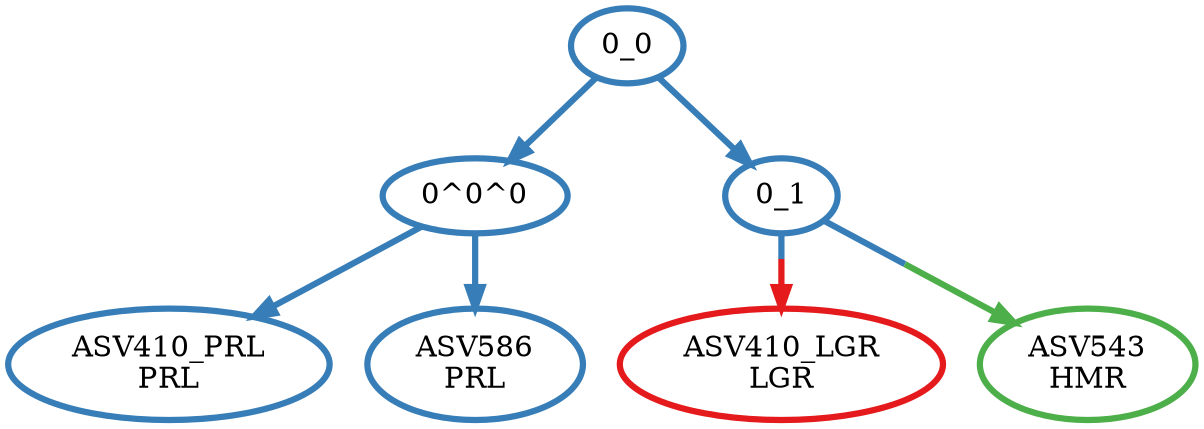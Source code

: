 digraph T {
	{
		rank=same
		6 [penwidth=3,colorscheme=set19,color=1,label="ASV410_LGR\nLGR"]
		5 [penwidth=3,colorscheme=set19,color=3,label="ASV543\nHMR"]
		4 [penwidth=3,colorscheme=set19,color=2,label="ASV410_PRL\nPRL"]
		3 [penwidth=3,colorscheme=set19,color=2,label="ASV586\nPRL"]
	}
	2 [penwidth=3,colorscheme=set19,color=2,label="0^0^0"]
	1 [penwidth=3,colorscheme=set19,color=2,label="0_1"]
	0 [penwidth=3,colorscheme=set19,color=2,label="0_0"]
	2 -> 4 [penwidth=3,colorscheme=set19,color=2]
	2 -> 3 [penwidth=3,colorscheme=set19,color=2]
	1 -> 6 [penwidth=3,colorscheme=set19,color="2;0.5:1"]
	1 -> 5 [penwidth=3,colorscheme=set19,color="2;0.5:3"]
	0 -> 2 [penwidth=3,colorscheme=set19,color=2]
	0 -> 1 [penwidth=3,colorscheme=set19,color=2]
}
